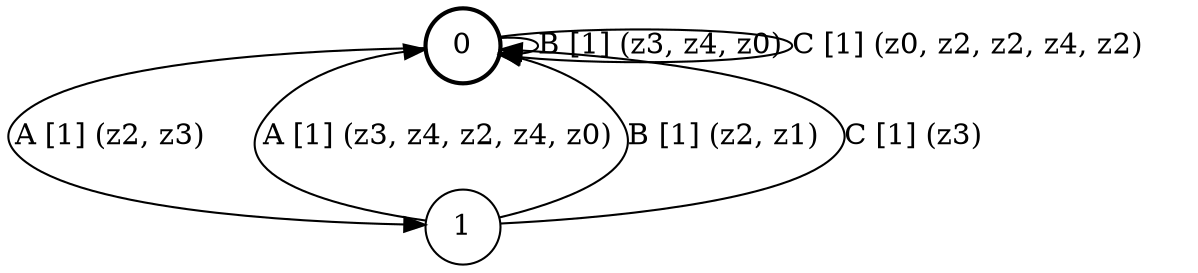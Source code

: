 # generated file, don't try to modify
# command: dot -Tpng <filename> > tree.png
digraph Automaton {
    node [shape = circle];
    0 [style = "bold"];
    0 -> 1 [label = "A [1] (z2, z3) "];
    0 -> 0 [label = "B [1] (z3, z4, z0) "];
    0 -> 0 [label = "C [1] (z0, z2, z2, z4, z2) "];
    1 -> 0 [label = "A [1] (z3, z4, z2, z4, z0) "];
    1 -> 0 [label = "B [1] (z2, z1) "];
    1 -> 0 [label = "C [1] (z3) "];
}

